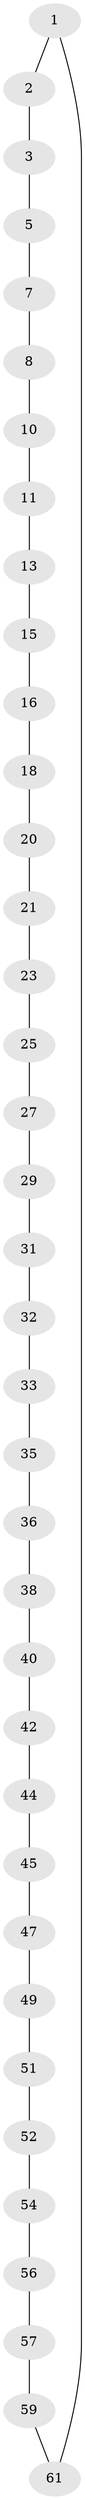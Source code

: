 // Generated by graph-tools (version 1.1) at 2025/52/02/27/25 19:52:22]
// undirected, 37 vertices, 37 edges
graph export_dot {
graph [start="1"]
  node [color=gray90,style=filled];
  1 [super="+62"];
  2;
  3 [super="+4"];
  5 [super="+6"];
  7;
  8 [super="+9"];
  10;
  11 [super="+12"];
  13 [super="+14"];
  15;
  16 [super="+17"];
  18 [super="+19"];
  20;
  21 [super="+22"];
  23 [super="+24"];
  25 [super="+26"];
  27 [super="+28"];
  29 [super="+30"];
  31;
  32;
  33 [super="+34"];
  35;
  36 [super="+37"];
  38 [super="+39"];
  40 [super="+41"];
  42 [super="+43"];
  44;
  45 [super="+46"];
  47 [super="+48"];
  49 [super="+50"];
  51;
  52 [super="+53"];
  54 [super="+55"];
  56;
  57 [super="+58"];
  59 [super="+60"];
  61;
  1 -- 2;
  1 -- 61;
  2 -- 3;
  3 -- 5;
  5 -- 7;
  7 -- 8;
  8 -- 10;
  10 -- 11;
  11 -- 13;
  13 -- 15;
  15 -- 16;
  16 -- 18;
  18 -- 20;
  20 -- 21;
  21 -- 23;
  23 -- 25;
  25 -- 27;
  27 -- 29;
  29 -- 31;
  31 -- 32;
  32 -- 33;
  33 -- 35;
  35 -- 36;
  36 -- 38;
  38 -- 40;
  40 -- 42;
  42 -- 44;
  44 -- 45;
  45 -- 47;
  47 -- 49;
  49 -- 51;
  51 -- 52;
  52 -- 54;
  54 -- 56;
  56 -- 57;
  57 -- 59;
  59 -- 61;
}
